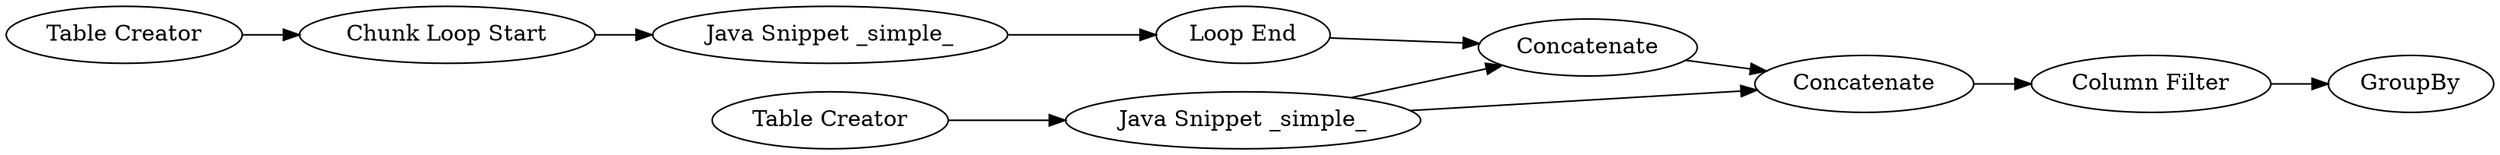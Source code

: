 digraph {
	"-8754383294039160212_54" [label=Concatenate]
	"-8754383294039160212_52" [label="Table Creator"]
	"-8754383294039160212_53" [label=Concatenate]
	"-8754383294039160212_49" [label="Loop End"]
	"-8754383294039160212_51" [label="Java Snippet _simple_"]
	"-8754383294039160212_45" [label="Java Snippet _simple_"]
	"-8754383294039160212_55" [label=GroupBy]
	"-8754383294039160212_1" [label="Table Creator"]
	"-8754383294039160212_44" [label="Chunk Loop Start"]
	"-8754383294039160212_50" [label="Column Filter"]
	"-8754383294039160212_51" -> "-8754383294039160212_53"
	"-8754383294039160212_1" -> "-8754383294039160212_44"
	"-8754383294039160212_51" -> "-8754383294039160212_54"
	"-8754383294039160212_44" -> "-8754383294039160212_45"
	"-8754383294039160212_50" -> "-8754383294039160212_55"
	"-8754383294039160212_49" -> "-8754383294039160212_53"
	"-8754383294039160212_45" -> "-8754383294039160212_49"
	"-8754383294039160212_52" -> "-8754383294039160212_51"
	"-8754383294039160212_54" -> "-8754383294039160212_50"
	"-8754383294039160212_53" -> "-8754383294039160212_54"
	rankdir=LR
}

